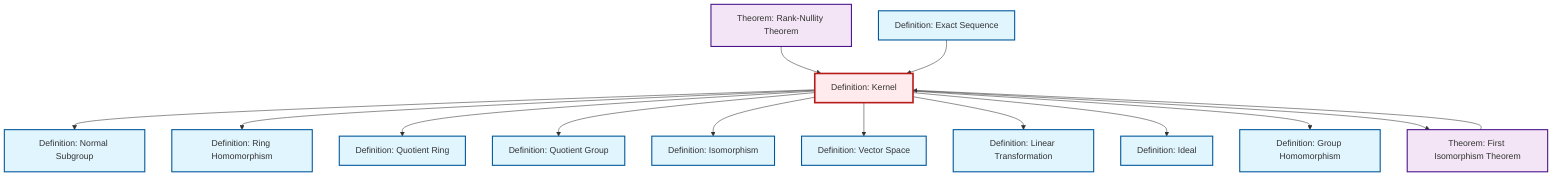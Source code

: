 graph TD
    classDef definition fill:#e1f5fe,stroke:#01579b,stroke-width:2px
    classDef theorem fill:#f3e5f5,stroke:#4a148c,stroke-width:2px
    classDef axiom fill:#fff3e0,stroke:#e65100,stroke-width:2px
    classDef example fill:#e8f5e9,stroke:#1b5e20,stroke-width:2px
    classDef current fill:#ffebee,stroke:#b71c1c,stroke-width:3px
    def-ring-homomorphism["Definition: Ring Homomorphism"]:::definition
    def-kernel["Definition: Kernel"]:::definition
    def-vector-space["Definition: Vector Space"]:::definition
    def-isomorphism["Definition: Isomorphism"]:::definition
    def-normal-subgroup["Definition: Normal Subgroup"]:::definition
    def-ideal["Definition: Ideal"]:::definition
    def-quotient-group["Definition: Quotient Group"]:::definition
    def-linear-transformation["Definition: Linear Transformation"]:::definition
    thm-rank-nullity["Theorem: Rank-Nullity Theorem"]:::theorem
    def-exact-sequence["Definition: Exact Sequence"]:::definition
    def-quotient-ring["Definition: Quotient Ring"]:::definition
    def-homomorphism["Definition: Group Homomorphism"]:::definition
    thm-first-isomorphism["Theorem: First Isomorphism Theorem"]:::theorem
    def-kernel --> def-normal-subgroup
    thm-rank-nullity --> def-kernel
    def-exact-sequence --> def-kernel
    def-kernel --> def-ring-homomorphism
    def-kernel --> def-quotient-ring
    def-kernel --> def-quotient-group
    def-kernel --> def-isomorphism
    def-kernel --> def-vector-space
    def-kernel --> def-linear-transformation
    thm-first-isomorphism --> def-kernel
    def-kernel --> def-ideal
    def-kernel --> def-homomorphism
    def-kernel --> thm-first-isomorphism
    class def-kernel current